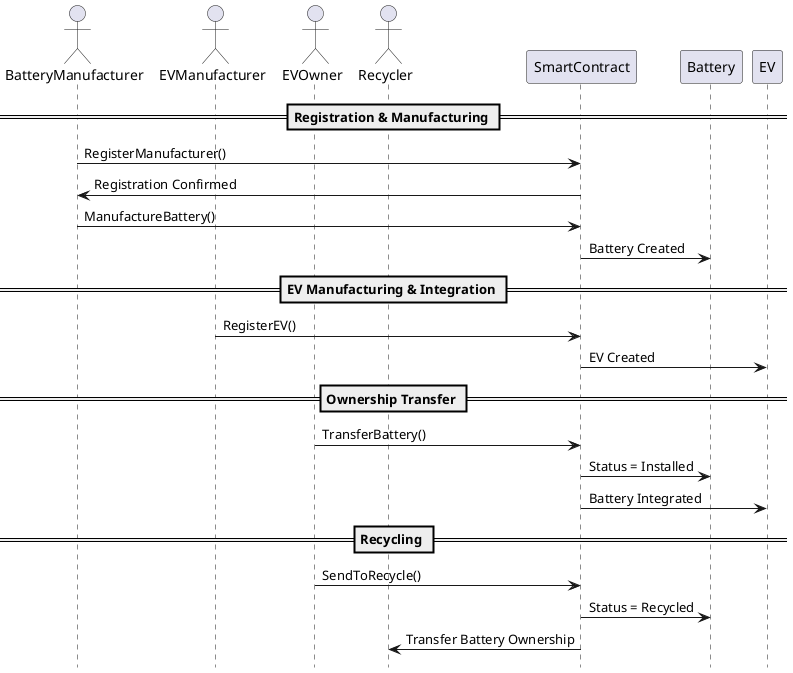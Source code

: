 @startuml
hide footbox
actor BatteryManufacturer as BM
actor EVManufacturer as CM
actor EVOwner as CO
actor Recycler as R

participant SmartContract as SC
participant Battery
participant EV

== Registration & Manufacturing ==
BM -> SC : RegisterManufacturer()
SC -> BM : Registration Confirmed

BM -> SC : ManufactureBattery()
SC -> Battery : Battery Created


== EV Manufacturing & Integration ==
CM -> SC : RegisterEV()
SC -> EV : EV Created

== Ownership Transfer ==
CO -> SC : TransferBattery()
SC -> Battery : Status = Installed
SC -> EV : Battery Integrated

== Recycling ==
CO -> SC : SendToRecycle()
SC -> Battery : Status = Recycled
SC -> R : Transfer Battery Ownership
@enduml
